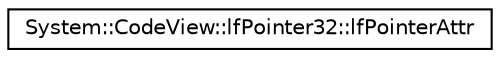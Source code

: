 digraph G
{
  edge [fontname="Helvetica",fontsize="10",labelfontname="Helvetica",labelfontsize="10"];
  node [fontname="Helvetica",fontsize="10",shape=record];
  rankdir="LR";
  Node1 [label="System::CodeView::lfPointer32::lfPointerAttr",height=0.2,width=0.4,color="black", fillcolor="white", style="filled",URL="$struct_system_1_1_code_view_1_1lf_pointer32_1_1lf_pointer_attr.html"];
}
